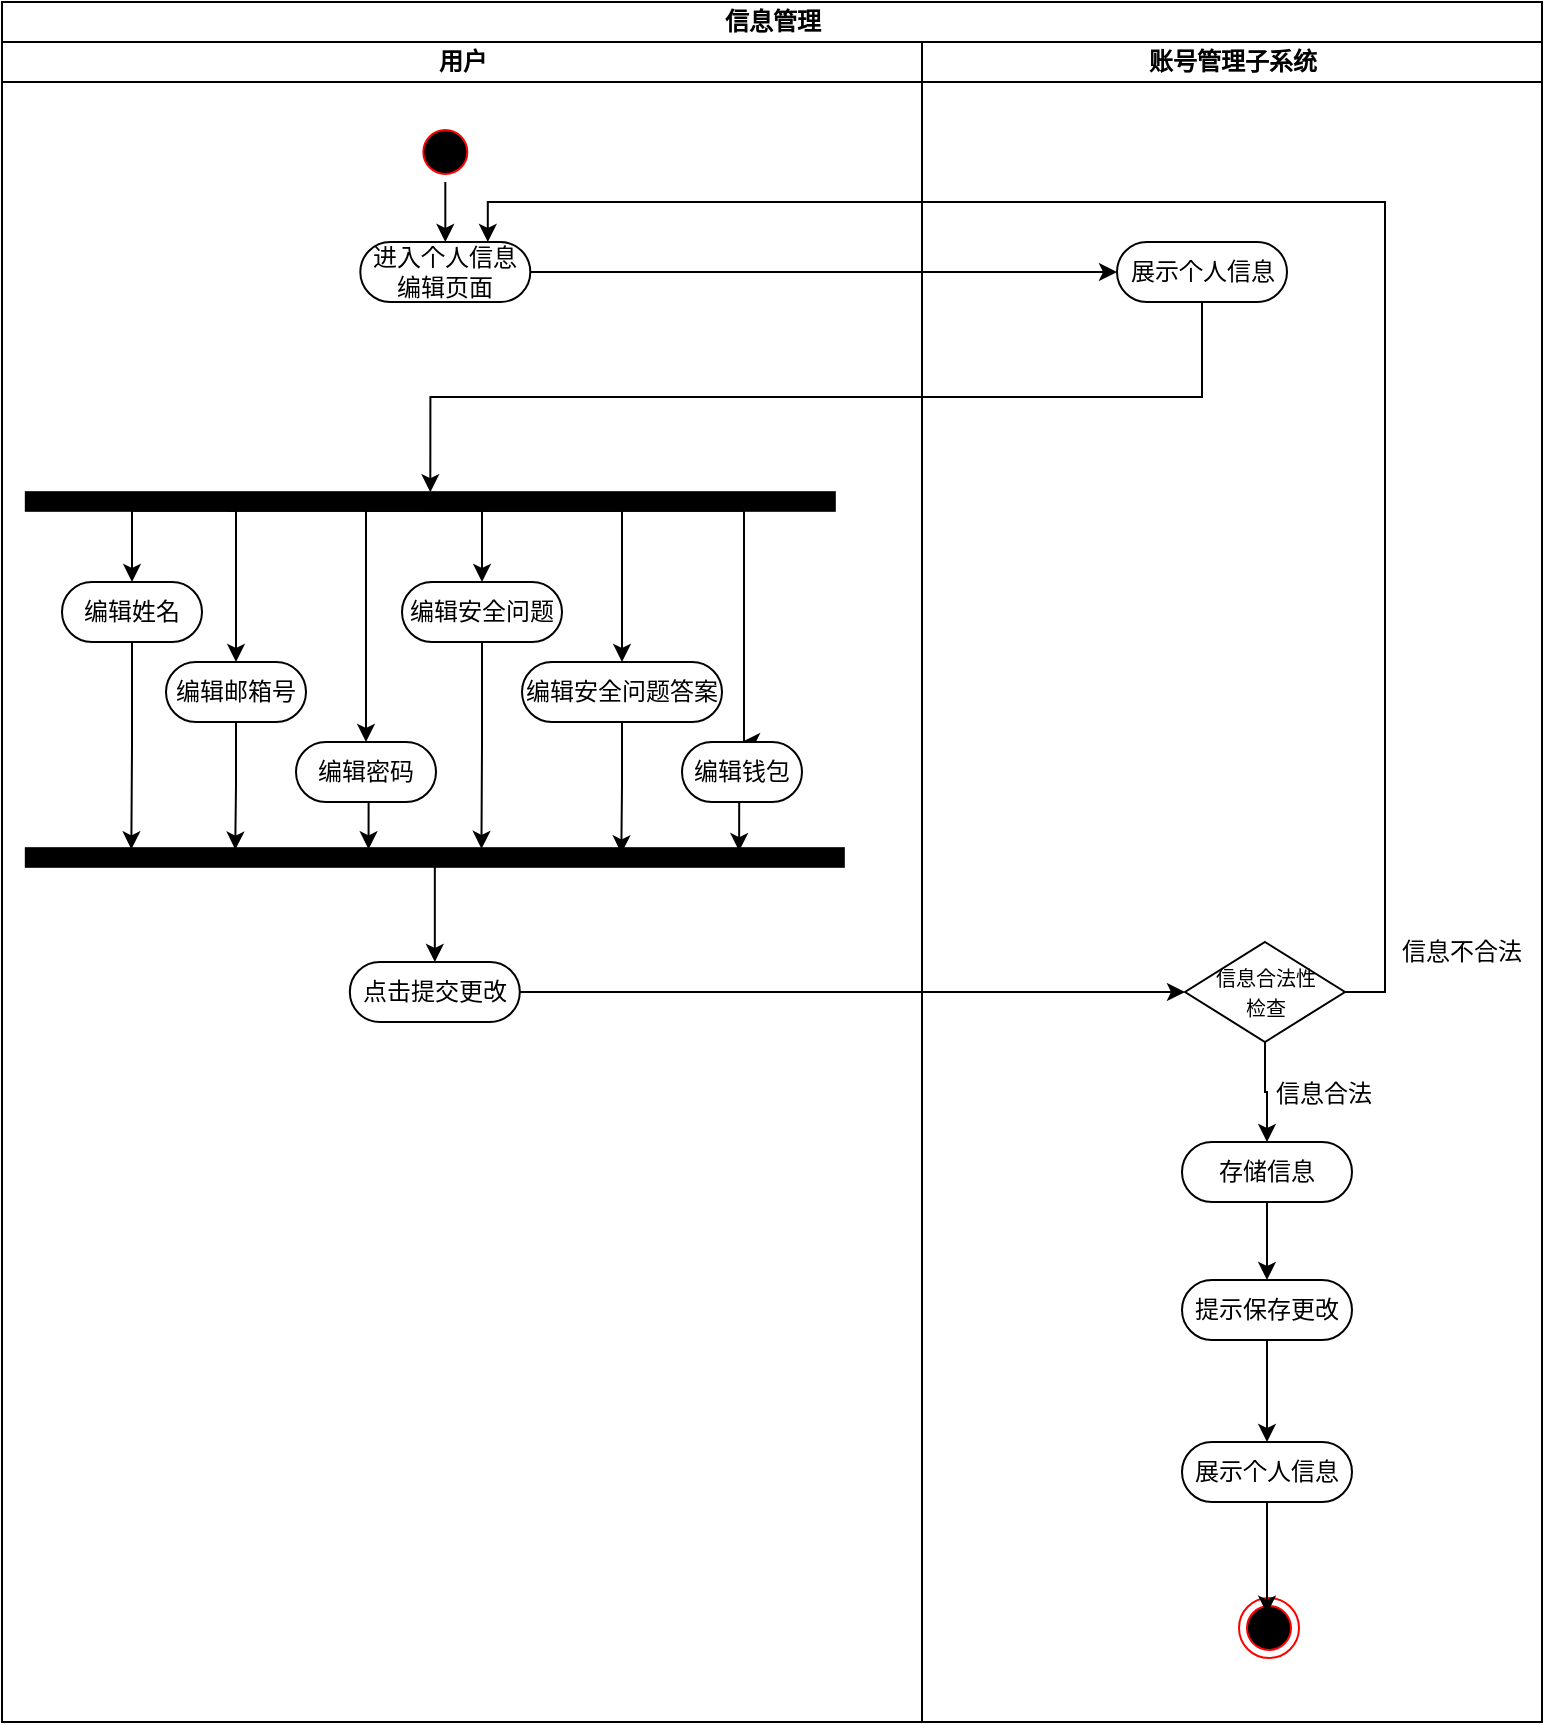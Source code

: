 <mxfile version="22.1.18" type="github">
  <diagram id="prtHgNgQTEPvFCAcTncT" name="Page-1">
    <mxGraphModel dx="1173" dy="600" grid="1" gridSize="10" guides="1" tooltips="1" connect="1" arrows="1" fold="1" page="1" pageScale="1" pageWidth="827" pageHeight="1169" math="0" shadow="0">
      <root>
        <mxCell id="0" />
        <mxCell id="1" parent="0" />
        <mxCell id="9iD67m8QF2bOODrJweK9-1" value="信息管理" style="swimlane;childLayout=stackLayout;resizeParent=1;resizeParentMax=0;startSize=20;html=1;" parent="1" vertex="1">
          <mxGeometry x="30.0" y="60" width="770" height="860" as="geometry" />
        </mxCell>
        <mxCell id="9iD67m8QF2bOODrJweK9-2" value="用户" style="swimlane;startSize=20;html=1;" parent="9iD67m8QF2bOODrJweK9-1" vertex="1">
          <mxGeometry y="20" width="460" height="840" as="geometry" />
        </mxCell>
        <mxCell id="9ohyAPjFLNHrpa-9DuHJ-6" style="edgeStyle=orthogonalEdgeStyle;rounded=0;orthogonalLoop=1;jettySize=auto;html=1;exitX=0.5;exitY=1;exitDx=0;exitDy=0;entryX=0.5;entryY=0;entryDx=0;entryDy=0;" edge="1" parent="9iD67m8QF2bOODrJweK9-2" source="9ohyAPjFLNHrpa-9DuHJ-1" target="9ohyAPjFLNHrpa-9DuHJ-3">
          <mxGeometry relative="1" as="geometry" />
        </mxCell>
        <mxCell id="9ohyAPjFLNHrpa-9DuHJ-1" value="" style="ellipse;html=1;shape=startState;fillColor=#000000;strokeColor=#ff0000;" vertex="1" parent="9iD67m8QF2bOODrJweK9-2">
          <mxGeometry x="206.66" y="40" width="30" height="30" as="geometry" />
        </mxCell>
        <mxCell id="9ohyAPjFLNHrpa-9DuHJ-3" value="进入个人信息编辑页面" style="rounded=1;whiteSpace=wrap;html=1;shadow=0;comic=0;labelBackgroundColor=none;strokeWidth=1;fontFamily=Verdana;fontSize=12;align=center;arcSize=50;" vertex="1" parent="9iD67m8QF2bOODrJweK9-2">
          <mxGeometry x="179.16" y="100" width="85" height="30" as="geometry" />
        </mxCell>
        <mxCell id="9ohyAPjFLNHrpa-9DuHJ-24" style="edgeStyle=orthogonalEdgeStyle;rounded=0;orthogonalLoop=1;jettySize=auto;html=1;exitX=0.5;exitY=0;exitDx=0;exitDy=0;entryX=0.5;entryY=0;entryDx=0;entryDy=0;" edge="1" parent="9iD67m8QF2bOODrJweK9-2" source="9ohyAPjFLNHrpa-9DuHJ-9" target="9ohyAPjFLNHrpa-9DuHJ-12">
          <mxGeometry relative="1" as="geometry">
            <Array as="points">
              <mxPoint x="65" y="234" />
            </Array>
          </mxGeometry>
        </mxCell>
        <mxCell id="9ohyAPjFLNHrpa-9DuHJ-25" style="edgeStyle=orthogonalEdgeStyle;rounded=0;orthogonalLoop=1;jettySize=auto;html=1;exitX=0.75;exitY=0;exitDx=0;exitDy=0;" edge="1" parent="9iD67m8QF2bOODrJweK9-2" source="9ohyAPjFLNHrpa-9DuHJ-9" target="9ohyAPjFLNHrpa-9DuHJ-17">
          <mxGeometry relative="1" as="geometry">
            <Array as="points">
              <mxPoint x="117" y="234" />
            </Array>
          </mxGeometry>
        </mxCell>
        <mxCell id="9ohyAPjFLNHrpa-9DuHJ-27" style="edgeStyle=orthogonalEdgeStyle;rounded=0;orthogonalLoop=1;jettySize=auto;html=1;exitX=0.5;exitY=0;exitDx=0;exitDy=0;entryX=0.5;entryY=0;entryDx=0;entryDy=0;" edge="1" parent="9iD67m8QF2bOODrJweK9-2" source="9ohyAPjFLNHrpa-9DuHJ-9" target="9ohyAPjFLNHrpa-9DuHJ-19">
          <mxGeometry relative="1" as="geometry">
            <Array as="points">
              <mxPoint x="182" y="234" />
            </Array>
          </mxGeometry>
        </mxCell>
        <mxCell id="9ohyAPjFLNHrpa-9DuHJ-28" style="edgeStyle=orthogonalEdgeStyle;rounded=0;orthogonalLoop=1;jettySize=auto;html=1;exitX=0.5;exitY=0;exitDx=0;exitDy=0;entryX=0.5;entryY=0;entryDx=0;entryDy=0;" edge="1" parent="9iD67m8QF2bOODrJweK9-2" source="9ohyAPjFLNHrpa-9DuHJ-9" target="9ohyAPjFLNHrpa-9DuHJ-21">
          <mxGeometry relative="1" as="geometry">
            <Array as="points">
              <mxPoint x="240" y="234" />
            </Array>
          </mxGeometry>
        </mxCell>
        <mxCell id="9ohyAPjFLNHrpa-9DuHJ-29" style="edgeStyle=orthogonalEdgeStyle;rounded=0;orthogonalLoop=1;jettySize=auto;html=1;exitX=0.5;exitY=0;exitDx=0;exitDy=0;entryX=0.5;entryY=0;entryDx=0;entryDy=0;" edge="1" parent="9iD67m8QF2bOODrJweK9-2" source="9ohyAPjFLNHrpa-9DuHJ-9" target="9ohyAPjFLNHrpa-9DuHJ-22">
          <mxGeometry relative="1" as="geometry">
            <Array as="points">
              <mxPoint x="310" y="234" />
            </Array>
          </mxGeometry>
        </mxCell>
        <mxCell id="9ohyAPjFLNHrpa-9DuHJ-37" style="edgeStyle=orthogonalEdgeStyle;rounded=0;orthogonalLoop=1;jettySize=auto;html=1;exitX=0.5;exitY=0;exitDx=0;exitDy=0;entryX=0.5;entryY=0;entryDx=0;entryDy=0;" edge="1" parent="9iD67m8QF2bOODrJweK9-2" target="9ohyAPjFLNHrpa-9DuHJ-35">
          <mxGeometry relative="1" as="geometry">
            <mxPoint x="213.66" y="234.41" as="sourcePoint" />
            <Array as="points">
              <mxPoint x="371" y="234" />
              <mxPoint x="371" y="350" />
            </Array>
          </mxGeometry>
        </mxCell>
        <mxCell id="9ohyAPjFLNHrpa-9DuHJ-9" value="" style="whiteSpace=wrap;html=1;rounded=0;shadow=0;comic=0;labelBackgroundColor=none;strokeWidth=1;fillColor=#000000;fontFamily=Verdana;fontSize=12;align=center;rotation=90;direction=south;" vertex="1" parent="9iD67m8QF2bOODrJweK9-2">
          <mxGeometry x="209.5" y="27.5" width="9.32" height="404.5" as="geometry" />
        </mxCell>
        <mxCell id="9ohyAPjFLNHrpa-9DuHJ-12" value="编辑姓名" style="rounded=1;whiteSpace=wrap;html=1;shadow=0;comic=0;labelBackgroundColor=none;strokeWidth=1;fontFamily=Verdana;fontSize=12;align=center;arcSize=50;" vertex="1" parent="9iD67m8QF2bOODrJweK9-2">
          <mxGeometry x="30" y="270" width="70" height="30" as="geometry" />
        </mxCell>
        <mxCell id="9ohyAPjFLNHrpa-9DuHJ-17" value="编辑邮箱号" style="rounded=1;whiteSpace=wrap;html=1;shadow=0;comic=0;labelBackgroundColor=none;strokeWidth=1;fontFamily=Verdana;fontSize=12;align=center;arcSize=50;" vertex="1" parent="9iD67m8QF2bOODrJweK9-2">
          <mxGeometry x="82.0" y="310" width="70" height="30" as="geometry" />
        </mxCell>
        <mxCell id="9ohyAPjFLNHrpa-9DuHJ-19" value="编辑密码" style="rounded=1;whiteSpace=wrap;html=1;shadow=0;comic=0;labelBackgroundColor=none;strokeWidth=1;fontFamily=Verdana;fontSize=12;align=center;arcSize=50;" vertex="1" parent="9iD67m8QF2bOODrJweK9-2">
          <mxGeometry x="147" y="350" width="70" height="30" as="geometry" />
        </mxCell>
        <mxCell id="9ohyAPjFLNHrpa-9DuHJ-21" value="编辑安全问题" style="rounded=1;whiteSpace=wrap;html=1;shadow=0;comic=0;labelBackgroundColor=none;strokeWidth=1;fontFamily=Verdana;fontSize=12;align=center;arcSize=50;" vertex="1" parent="9iD67m8QF2bOODrJweK9-2">
          <mxGeometry x="200" y="270" width="80" height="30" as="geometry" />
        </mxCell>
        <mxCell id="9ohyAPjFLNHrpa-9DuHJ-22" value="编辑安全问题答案" style="rounded=1;whiteSpace=wrap;html=1;shadow=0;comic=0;labelBackgroundColor=none;strokeWidth=1;fontFamily=Verdana;fontSize=12;align=center;arcSize=50;" vertex="1" parent="9iD67m8QF2bOODrJweK9-2">
          <mxGeometry x="260" y="310" width="100" height="30" as="geometry" />
        </mxCell>
        <mxCell id="9ohyAPjFLNHrpa-9DuHJ-50" style="edgeStyle=orthogonalEdgeStyle;rounded=0;orthogonalLoop=1;jettySize=auto;html=1;exitX=0.5;exitY=0;exitDx=0;exitDy=0;" edge="1" parent="9iD67m8QF2bOODrJweK9-2" source="9ohyAPjFLNHrpa-9DuHJ-34" target="9ohyAPjFLNHrpa-9DuHJ-49">
          <mxGeometry relative="1" as="geometry" />
        </mxCell>
        <mxCell id="9ohyAPjFLNHrpa-9DuHJ-34" value="" style="whiteSpace=wrap;html=1;rounded=0;shadow=0;comic=0;labelBackgroundColor=none;strokeWidth=1;fillColor=#000000;fontFamily=Verdana;fontSize=12;align=center;rotation=90;direction=south;" vertex="1" parent="9iD67m8QF2bOODrJweK9-2">
          <mxGeometry x="211.75" y="203.25" width="9.32" height="409" as="geometry" />
        </mxCell>
        <mxCell id="9ohyAPjFLNHrpa-9DuHJ-35" value="编辑钱包" style="rounded=1;whiteSpace=wrap;html=1;shadow=0;comic=0;labelBackgroundColor=none;strokeWidth=1;fontFamily=Verdana;fontSize=12;align=center;arcSize=50;" vertex="1" parent="9iD67m8QF2bOODrJweK9-2">
          <mxGeometry x="340" y="350" width="60" height="30" as="geometry" />
        </mxCell>
        <mxCell id="9ohyAPjFLNHrpa-9DuHJ-40" style="edgeStyle=orthogonalEdgeStyle;rounded=0;orthogonalLoop=1;jettySize=auto;html=1;exitX=0.5;exitY=1;exitDx=0;exitDy=0;entryX=0.871;entryY=0.942;entryDx=0;entryDy=0;entryPerimeter=0;" edge="1" parent="9iD67m8QF2bOODrJweK9-2" source="9ohyAPjFLNHrpa-9DuHJ-12" target="9ohyAPjFLNHrpa-9DuHJ-34">
          <mxGeometry relative="1" as="geometry" />
        </mxCell>
        <mxCell id="9ohyAPjFLNHrpa-9DuHJ-41" style="edgeStyle=orthogonalEdgeStyle;rounded=0;orthogonalLoop=1;jettySize=auto;html=1;exitX=0.5;exitY=1;exitDx=0;exitDy=0;entryX=0.744;entryY=0.922;entryDx=0;entryDy=0;entryPerimeter=0;" edge="1" parent="9iD67m8QF2bOODrJweK9-2" source="9ohyAPjFLNHrpa-9DuHJ-17" target="9ohyAPjFLNHrpa-9DuHJ-34">
          <mxGeometry relative="1" as="geometry" />
        </mxCell>
        <mxCell id="9ohyAPjFLNHrpa-9DuHJ-42" style="edgeStyle=orthogonalEdgeStyle;rounded=0;orthogonalLoop=1;jettySize=auto;html=1;exitX=0.5;exitY=1;exitDx=0;exitDy=0;entryX=0.581;entryY=0.942;entryDx=0;entryDy=0;entryPerimeter=0;" edge="1" parent="9iD67m8QF2bOODrJweK9-2" source="9ohyAPjFLNHrpa-9DuHJ-19" target="9ohyAPjFLNHrpa-9DuHJ-34">
          <mxGeometry relative="1" as="geometry" />
        </mxCell>
        <mxCell id="9ohyAPjFLNHrpa-9DuHJ-44" style="edgeStyle=orthogonalEdgeStyle;rounded=0;orthogonalLoop=1;jettySize=auto;html=1;exitX=0.5;exitY=1;exitDx=0;exitDy=0;entryX=0.443;entryY=0.962;entryDx=0;entryDy=0;entryPerimeter=0;" edge="1" parent="9iD67m8QF2bOODrJweK9-2" source="9ohyAPjFLNHrpa-9DuHJ-21" target="9ohyAPjFLNHrpa-9DuHJ-34">
          <mxGeometry relative="1" as="geometry" />
        </mxCell>
        <mxCell id="9ohyAPjFLNHrpa-9DuHJ-45" style="edgeStyle=orthogonalEdgeStyle;rounded=0;orthogonalLoop=1;jettySize=auto;html=1;exitX=0.5;exitY=1;exitDx=0;exitDy=0;entryX=0.272;entryY=0.723;entryDx=0;entryDy=0;entryPerimeter=0;" edge="1" parent="9iD67m8QF2bOODrJweK9-2" source="9ohyAPjFLNHrpa-9DuHJ-22" target="9ohyAPjFLNHrpa-9DuHJ-34">
          <mxGeometry relative="1" as="geometry" />
        </mxCell>
        <mxCell id="9ohyAPjFLNHrpa-9DuHJ-46" style="edgeStyle=orthogonalEdgeStyle;rounded=0;orthogonalLoop=1;jettySize=auto;html=1;exitX=0.5;exitY=1;exitDx=0;exitDy=0;entryX=0.128;entryY=0.843;entryDx=0;entryDy=0;entryPerimeter=0;" edge="1" parent="9iD67m8QF2bOODrJweK9-2" source="9ohyAPjFLNHrpa-9DuHJ-35" target="9ohyAPjFLNHrpa-9DuHJ-34">
          <mxGeometry relative="1" as="geometry" />
        </mxCell>
        <mxCell id="9ohyAPjFLNHrpa-9DuHJ-49" value="点击提交更改" style="rounded=1;whiteSpace=wrap;html=1;shadow=0;comic=0;labelBackgroundColor=none;strokeWidth=1;fontFamily=Verdana;fontSize=12;align=center;arcSize=50;" vertex="1" parent="9iD67m8QF2bOODrJweK9-2">
          <mxGeometry x="173.91" y="460" width="85" height="30" as="geometry" />
        </mxCell>
        <mxCell id="9iD67m8QF2bOODrJweK9-3" value="账号管理子系统" style="swimlane;startSize=20;html=1;" parent="9iD67m8QF2bOODrJweK9-1" vertex="1">
          <mxGeometry x="460" y="20" width="310" height="840" as="geometry" />
        </mxCell>
        <mxCell id="9ohyAPjFLNHrpa-9DuHJ-14" value="展示个人信息" style="rounded=1;whiteSpace=wrap;html=1;shadow=0;comic=0;labelBackgroundColor=none;strokeWidth=1;fontFamily=Verdana;fontSize=12;align=center;arcSize=50;" vertex="1" parent="9iD67m8QF2bOODrJweK9-3">
          <mxGeometry x="97.5" y="100" width="85" height="30" as="geometry" />
        </mxCell>
        <mxCell id="9ohyAPjFLNHrpa-9DuHJ-51" value="信息不合法" style="text;html=1;strokeColor=none;fillColor=none;align=center;verticalAlign=middle;whiteSpace=wrap;rounded=0;" vertex="1" parent="9iD67m8QF2bOODrJweK9-3">
          <mxGeometry x="230.0" y="440" width="80" height="30" as="geometry" />
        </mxCell>
        <mxCell id="9ohyAPjFLNHrpa-9DuHJ-53" value="&lt;font style=&quot;font-size: 10px;&quot;&gt;信息合法性&lt;br&gt;检查&lt;/font&gt;" style="rhombus;whiteSpace=wrap;html=1;" vertex="1" parent="9iD67m8QF2bOODrJweK9-3">
          <mxGeometry x="131.5" y="450" width="80" height="50" as="geometry" />
        </mxCell>
        <mxCell id="9ohyAPjFLNHrpa-9DuHJ-55" value="存储信息" style="rounded=1;whiteSpace=wrap;html=1;shadow=0;comic=0;labelBackgroundColor=none;strokeWidth=1;fontFamily=Verdana;fontSize=12;align=center;arcSize=50;" vertex="1" parent="9iD67m8QF2bOODrJweK9-3">
          <mxGeometry x="130.0" y="550" width="85" height="30" as="geometry" />
        </mxCell>
        <mxCell id="9ohyAPjFLNHrpa-9DuHJ-52" style="edgeStyle=orthogonalEdgeStyle;rounded=0;orthogonalLoop=1;jettySize=auto;html=1;entryX=0.5;entryY=0;entryDx=0;entryDy=0;" edge="1" parent="9iD67m8QF2bOODrJweK9-3" source="9ohyAPjFLNHrpa-9DuHJ-53" target="9ohyAPjFLNHrpa-9DuHJ-55">
          <mxGeometry relative="1" as="geometry" />
        </mxCell>
        <mxCell id="9ohyAPjFLNHrpa-9DuHJ-56" value="信息合法" style="text;html=1;strokeColor=none;fillColor=none;align=center;verticalAlign=middle;whiteSpace=wrap;rounded=0;" vertex="1" parent="9iD67m8QF2bOODrJweK9-3">
          <mxGeometry x="171.0" y="511" width="60" height="30" as="geometry" />
        </mxCell>
        <mxCell id="9ohyAPjFLNHrpa-9DuHJ-58" value="提示保存更改" style="rounded=1;whiteSpace=wrap;html=1;shadow=0;comic=0;labelBackgroundColor=none;strokeWidth=1;fontFamily=Verdana;fontSize=12;align=center;arcSize=50;" vertex="1" parent="9iD67m8QF2bOODrJweK9-3">
          <mxGeometry x="130.0" y="619" width="85" height="30" as="geometry" />
        </mxCell>
        <mxCell id="9ohyAPjFLNHrpa-9DuHJ-54" style="edgeStyle=orthogonalEdgeStyle;rounded=0;orthogonalLoop=1;jettySize=auto;html=1;" edge="1" parent="9iD67m8QF2bOODrJweK9-3" source="9ohyAPjFLNHrpa-9DuHJ-55" target="9ohyAPjFLNHrpa-9DuHJ-58">
          <mxGeometry relative="1" as="geometry" />
        </mxCell>
        <mxCell id="9ohyAPjFLNHrpa-9DuHJ-60" value="展示个人信息" style="rounded=1;whiteSpace=wrap;html=1;shadow=0;comic=0;labelBackgroundColor=none;strokeWidth=1;fontFamily=Verdana;fontSize=12;align=center;arcSize=50;" vertex="1" parent="9iD67m8QF2bOODrJweK9-3">
          <mxGeometry x="130.0" y="700" width="85" height="30" as="geometry" />
        </mxCell>
        <mxCell id="9ohyAPjFLNHrpa-9DuHJ-57" style="edgeStyle=orthogonalEdgeStyle;rounded=0;orthogonalLoop=1;jettySize=auto;html=1;exitX=0.5;exitY=1;exitDx=0;exitDy=0;" edge="1" parent="9iD67m8QF2bOODrJweK9-3" source="9ohyAPjFLNHrpa-9DuHJ-58" target="9ohyAPjFLNHrpa-9DuHJ-60">
          <mxGeometry relative="1" as="geometry" />
        </mxCell>
        <mxCell id="9ohyAPjFLNHrpa-9DuHJ-63" value="" style="ellipse;html=1;shape=endState;fillColor=#000000;strokeColor=#ff0000;" vertex="1" parent="9iD67m8QF2bOODrJweK9-3">
          <mxGeometry x="158.5" y="778" width="30" height="30" as="geometry" />
        </mxCell>
        <mxCell id="9ohyAPjFLNHrpa-9DuHJ-65" style="edgeStyle=orthogonalEdgeStyle;rounded=0;orthogonalLoop=1;jettySize=auto;html=1;exitX=0.5;exitY=1;exitDx=0;exitDy=0;entryX=0.467;entryY=0.262;entryDx=0;entryDy=0;entryPerimeter=0;" edge="1" parent="9iD67m8QF2bOODrJweK9-3" source="9ohyAPjFLNHrpa-9DuHJ-60" target="9ohyAPjFLNHrpa-9DuHJ-63">
          <mxGeometry relative="1" as="geometry" />
        </mxCell>
        <mxCell id="9ohyAPjFLNHrpa-9DuHJ-15" style="edgeStyle=orthogonalEdgeStyle;rounded=0;orthogonalLoop=1;jettySize=auto;html=1;" edge="1" parent="9iD67m8QF2bOODrJweK9-1" source="9ohyAPjFLNHrpa-9DuHJ-3" target="9ohyAPjFLNHrpa-9DuHJ-14">
          <mxGeometry relative="1" as="geometry" />
        </mxCell>
        <mxCell id="9ohyAPjFLNHrpa-9DuHJ-16" style="edgeStyle=orthogonalEdgeStyle;rounded=0;orthogonalLoop=1;jettySize=auto;html=1;exitX=0.5;exitY=1;exitDx=0;exitDy=0;entryX=0.5;entryY=1;entryDx=0;entryDy=0;" edge="1" parent="9iD67m8QF2bOODrJweK9-1" source="9ohyAPjFLNHrpa-9DuHJ-14" target="9ohyAPjFLNHrpa-9DuHJ-9">
          <mxGeometry relative="1" as="geometry" />
        </mxCell>
        <mxCell id="9ohyAPjFLNHrpa-9DuHJ-61" style="edgeStyle=orthogonalEdgeStyle;rounded=0;orthogonalLoop=1;jettySize=auto;html=1;exitX=1;exitY=0.5;exitDx=0;exitDy=0;entryX=0;entryY=0.5;entryDx=0;entryDy=0;" edge="1" parent="9iD67m8QF2bOODrJweK9-1" source="9ohyAPjFLNHrpa-9DuHJ-49" target="9ohyAPjFLNHrpa-9DuHJ-53">
          <mxGeometry relative="1" as="geometry" />
        </mxCell>
        <mxCell id="9ohyAPjFLNHrpa-9DuHJ-62" style="edgeStyle=orthogonalEdgeStyle;rounded=0;orthogonalLoop=1;jettySize=auto;html=1;exitX=1;exitY=0.5;exitDx=0;exitDy=0;entryX=0.75;entryY=0;entryDx=0;entryDy=0;" edge="1" parent="9iD67m8QF2bOODrJweK9-1" source="9ohyAPjFLNHrpa-9DuHJ-53" target="9ohyAPjFLNHrpa-9DuHJ-3">
          <mxGeometry relative="1" as="geometry" />
        </mxCell>
      </root>
    </mxGraphModel>
  </diagram>
</mxfile>
